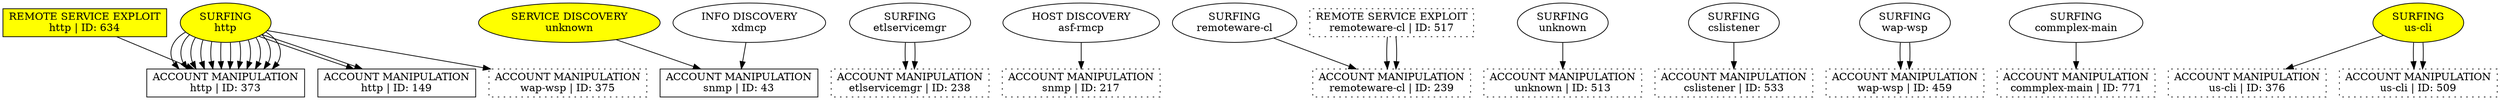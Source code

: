 digraph "" {
	"ACCOUNT MANIPULATION
http | ID: 373"	[shape=box,
		tooltip="\"GPL EXPLOIT /iisadmpwd/aexp2.htr access
ET WEB_SERVER SELECT USER SQL Injection Attempt in URI\""];
	"ACCOUNT MANIPULATION
http | ID: 149"	[shape=box,
		tooltip="\"GPL SNMP public access udp
GPL EXPLOIT /iisadmpwd/aexp2.htr access
ET WEB_SERVER SELECT USER SQL Injection Attempt in URI\""];
	"ACCOUNT MANIPULATION
wap-wsp | ID: 375"	[shape=box,
		style=dotted,
		tooltip="\"GPL EXPLOIT /iisadmpwd/aexp2.htr access
ET WEB_SERVER SELECT USER SQL Injection Attempt in URI\""];
	"ACCOUNT MANIPULATION
snmp | ID: 43"	[shape=box,
		tooltip="\"GPL SNMP public access udp\""];
	"ACCOUNT MANIPULATION
etlservicemgr | ID: 238"	[shape=box,
		style=dotted,
		tooltip="\"GPL EXPLOIT /iisadmpwd/aexp2.htr access
ET WEB_SERVER SELECT USER SQL Injection Attempt in URI\""];
	"ACCOUNT MANIPULATION
snmp | ID: 217"	[shape=box,
		style=dotted,
		tooltip="\"GPL SNMP public access udp\""];
	"ACCOUNT MANIPULATION
remoteware-cl | ID: 239"	[shape=box,
		style=dotted,
		tooltip="\"GPL EXPLOIT /iisadmpwd/aexp2.htr access
ET WEB_SERVER SELECT USER SQL Injection Attempt in URI\""];
	"ACCOUNT MANIPULATION
unknown | ID: 513"	[shape=box,
		style=dotted,
		tooltip="\"GPL EXPLOIT /iisadmpwd/aexp2.htr access
ET WEB_SERVER SELECT USER SQL Injection Attempt in URI\""];
	"ACCOUNT MANIPULATION
cslistener | ID: 533"	[shape=box,
		style=dotted,
		tooltip="\"GPL EXPLOIT /iisadmpwd/aexp2.htr access
ET WEB_SERVER SELECT USER SQL Injection Attempt in URI\""];
	"ACCOUNT MANIPULATION
wap-wsp | ID: 459"	[shape=box,
		style=dotted,
		tooltip="\"GPL EXPLOIT /iisadmpwd/aexp2.htr access
ET WEB_SERVER SELECT USER SQL Injection Attempt in URI\""];
	"ACCOUNT MANIPULATION
commplex-main | ID: 771"	[shape=box,
		style=dotted,
		tooltip="\"GPL EXPLOIT /iisadmpwd/aexp2.htr access
ET WEB_SERVER SELECT USER SQL Injection Attempt in URI\""];
	"ACCOUNT MANIPULATION
us-cli | ID: 376"	[shape=box,
		style=dotted,
		tooltip="\"GPL EXPLOIT /iisadmpwd/aexp2.htr access
ET WEB_SERVER SELECT USER SQL Injection Attempt in URI\""];
	"ACCOUNT MANIPULATION
us-cli | ID: 509"	[shape=box,
		style=dotted,
		tooltip="\"GPL EXPLOIT /iisadmpwd/aexp2.htr access
ET WEB_SERVER SELECT USER SQL Injection Attempt in URI\""];
	"SURFING
http"	[fillcolor=yellow,
		shape=oval,
		style=filled,
		tooltip="\"ET WEB_SERVER WEB-PHP phpinfo access\""];
	"SURFING
http" -> "ACCOUNT MANIPULATION
http | ID: 373"	[key=0,
		data="{'color': 'maroon', 'fontcolor': '\"maroon\"', 'label': '\"start_next: 03/11/18, 14:29:30\ngap: -5sec\nend_prev: 03/11/18, 14:29:36\"'}"];
	"SURFING
http" -> "ACCOUNT MANIPULATION
http | ID: 373"	[key=1,
		data="{'color': 'maroon', 'fontcolor': '\"maroon\"', 'label': '\"start_next: 03/11/18, 19:21:29\ngap: -6sec\nend_prev: 03/11/18, 19:21:35\"'}"];
	"SURFING
http" -> "ACCOUNT MANIPULATION
http | ID: 373"	[key=2,
		data="{'color': 'darkgreen', 'fontcolor': '\"darkgreen\"', 'label': '\"start_next: 03/11/18, 14:42:27\ngap: -8sec\nend_prev: 03/11/18, 14:\
42:36\"'}"];
	"SURFING
http" -> "ACCOUNT MANIPULATION
http | ID: 373"	[key=3,
		data="{'color': 'darkgreen', 'fontcolor': '\"darkgreen\"', 'label': '\"start_next: 03/11/18, 17:38:05\ngap: -33sec\nend_prev: 03/11/18, 17:\
38:39\"'}"];
	"SURFING
http" -> "ACCOUNT MANIPULATION
http | ID: 373"	[key=4,
		data="{'color': 'darkgreen', 'fontcolor': '\"darkgreen\"', 'label': '\"start_next: 03/11/18, 22:31:12\ngap: -19sec\nend_prev: 03/11/18, 22:\
31:31\"'}"];
	"SURFING
http" -> "ACCOUNT MANIPULATION
http | ID: 373"	[key=5,
		data="{'color': 'blue', 'fontcolor': '\"blue\"', 'label': '\"start_next: 03/11/18, 14:31:43\ngap: -223sec\nend_prev: 03/11/18, 14:35:26\"'}"];
	"SURFING
http" -> "ACCOUNT MANIPULATION
http | ID: 373"	[key=6,
		data="{'color': 'blue', 'fontcolor': '\"blue\"', 'label': '\"start_next: 03/11/18, 18:08:21\ngap: -6sec\nend_prev: 03/11/18, 18:08:27\"'}"];
	"SURFING
http" -> "ACCOUNT MANIPULATION
http | ID: 373"	[key=7,
		data="{'color': 'magenta', 'fontcolor': '\"magenta\"', 'label': '\"start_next: 03/11/18, 15:16:54\ngap: -312sec\nend_prev: 03/11/18, 15:22:\
06\"'}"];
	"SURFING
http" -> "ACCOUNT MANIPULATION
http | ID: 373"	[key=8,
		data="{'color': 'magenta', 'fontcolor': '\"magenta\"', 'label': '\"start_next: 03/11/18, 19:58:26\ngap: -6sec\nend_prev: 03/11/18, 19:58:\
32\"'}"];
	"SURFING
http" -> "ACCOUNT MANIPULATION
http | ID: 373"	[key=9,
		data="{'color': 'purple', 'fontcolor': '\"purple\"', 'label': '\"start_next: 03/11/18, 14:56:56\ngap: -262sec\nend_prev: 03/11/18, 15:01:\
18\"'}"];
	"SURFING
http" -> "ACCOUNT MANIPULATION
http | ID: 373"	[key=10,
		data="{'color': 'purple', 'fontcolor': '\"purple\"', 'label': '\"start_next: 03/11/18, 21:22:31\ngap: -33sec\nend_prev: 03/11/18, 21:23:05\"'}"];
	"SURFING
http" -> "ACCOUNT MANIPULATION
http | ID: 373"	[key=11,
		data="{'color': 'purple', 'fontcolor': '\"purple\"', 'label': '\"start_next: 03/11/18, 21:58:13\ngap: -7sec\nend_prev: 03/11/18, 21:58:20\"'}"];
	"SURFING
http" -> "ACCOUNT MANIPULATION
http | ID: 149"	[key=0,
		data="{'color': 'darkgreen', 'fontcolor': '\"darkgreen\"', 'label': '\"start_next: 03/11/18, 17:38:03\ngap: -37sec\nend_prev: 03/11/18, 17:\
38:40\"'}"];
	"SURFING
http" -> "ACCOUNT MANIPULATION
http | ID: 149"	[key=1,
		data="{'color': 'blue', 'fontcolor': '\"blue\"', 'label': '\"start_next: 03/11/18, 20:39:02\ngap: -6sec\nend_prev: 03/11/18, 20:39:08\"'}"];
	"SURFING
http" -> "ACCOUNT MANIPULATION
wap-wsp | ID: 375"	[key=0,
		data="{'color': 'maroon', 'fontcolor': '\"maroon\"', 'label': '\"start_next: 03/11/18, 19:22:05\ngap: -43sec\nend_prev: 03/11/18, 19:22:47\"'}"];
	"SURFING
us-cli"	[fillcolor=yellow,
		shape=oval,
		style=filled,
		tooltip="\"ET WEB_SERVER WEB-PHP phpinfo access\""];
	"SURFING
us-cli" -> "ACCOUNT MANIPULATION
us-cli | ID: 376"	[key=0,
		data="{'color': 'maroon', 'fontcolor': '\"maroon\"', 'label': '\"start_next: 03/11/18, 17:45:57\ngap: -71sec\nend_prev: 03/11/18, 17:47:08\"'}"];
	"SURFING
us-cli" -> "ACCOUNT MANIPULATION
us-cli | ID: 509"	[key=0,
		data="{'color': 'darkgreen', 'fontcolor': '\"darkgreen\"', 'label': '\"start_next: 03/11/18, 14:57:29\ngap: -15sec\nend_prev: 03/11/18, 14:\
57:44\"'}"];
	"SURFING
us-cli" -> "ACCOUNT MANIPULATION
us-cli | ID: 509"	[key=1,
		data="{'color': 'purple', 'fontcolor': '\"purple\"', 'label': '\"start_next: 03/11/18, 15:33:10\ngap: -7sec\nend_prev: 03/11/18, 15:33:17\"'}"];
	"SURFING
etlservicemgr"	[shape=oval,
		tooltip="\"ET WEB_SERVER WEB-PHP phpinfo access\""];
	"SURFING
etlservicemgr" -> "ACCOUNT MANIPULATION
etlservicemgr | ID: 238"	[key=0,
		data="{'color': 'darkgreen', 'fontcolor': '\"darkgreen\"', 'label': '\"start_next: 03/11/18, 15:05:30\ngap: -10sec\nend_prev: 03/11/18, 15:\
05:40\"'}"];
	"SURFING
etlservicemgr" -> "ACCOUNT MANIPULATION
etlservicemgr | ID: 238"	[key=1,
		data="{'color': 'darkgreen', 'fontcolor': '\"darkgreen\"', 'label': '\"start_next: 03/11/18, 18:00:26\ngap: -19sec\nend_prev: 03/11/18, 18:\
00:46\"'}"];
	"SURFING
remoteware-cl"	[shape=oval,
		tooltip="\"ET WEB_SERVER WEB-PHP phpinfo access\""];
	"SURFING
remoteware-cl" -> "ACCOUNT MANIPULATION
remoteware-cl | ID: 239"	[key=0,
		data="{'color': 'darkgreen', 'fontcolor': '\"darkgreen\"', 'label': '\"start_next: 03/11/18, 15:07:28\ngap: -453sec\nend_prev: 03/11/18, \
15:15:00\"'}"];
	"REMOTE SERVICE EXPLOIT
remoteware-cl | ID: 517"	[shape=box,
		style=dotted,
		tooltip="\"ET WEB_SERVER Script tag in URI Possible Cross Site Scripting Attempt\""];
	"REMOTE SERVICE EXPLOIT
remoteware-cl | ID: 517" -> "ACCOUNT MANIPULATION
remoteware-cl | ID: 239"	[key=0,
		data="{'color': 'darkgreen', 'fontcolor': '\"darkgreen\"', 'label': '\"start_next: 03/11/18, 18:09:02\ngap: -435sec\nend_prev: 03/11/18, \
18:16:17\"'}"];
	"REMOTE SERVICE EXPLOIT
remoteware-cl | ID: 517" -> "ACCOUNT MANIPULATION
remoteware-cl | ID: 239"	[key=1,
		data="{'color': 'magenta', 'fontcolor': '\"magenta\"', 'label': '\"start_next: 03/11/18, 15:49:54\ngap: -428sec\nend_prev: 03/11/18, 15:57:\
02\"'}"];
	"SURFING
unknown"	[shape=oval,
		tooltip="\"ET WEB_SERVER WEB-PHP phpinfo access\""];
	"SURFING
unknown" -> "ACCOUNT MANIPULATION
unknown | ID: 513"	[key=0,
		data="{'color': 'darkgreen', 'fontcolor': '\"darkgreen\"', 'label': '\"start_next: 03/11/18, 15:06:08\ngap: -32sec\nend_prev: 03/11/18, 15:\
06:40\"'}"];
	"SURFING
cslistener"	[shape=oval,
		tooltip="\"ET WEB_SERVER WEB-PHP phpinfo access\""];
	"SURFING
cslistener" -> "ACCOUNT MANIPULATION
cslistener | ID: 533"	[key=0,
		data="{'color': 'purple', 'fontcolor': '\"purple\"', 'label': '\"start_next: 03/11/18, 15:17:42\ngap: -9sec\nend_prev: 03/11/18, 15:17:51\"'}"];
	"SURFING
wap-wsp"	[shape=oval,
		tooltip="\"ET WEB_SERVER WEB-PHP phpinfo access\""];
	"SURFING
wap-wsp" -> "ACCOUNT MANIPULATION
wap-wsp | ID: 459"	[key=0,
		data="{'color': 'darkgreen', 'fontcolor': '\"darkgreen\"', 'label': '\"start_next: 03/11/18, 15:05:29\ngap: -3sec\nend_prev: 03/11/18, 15:\
05:32\"'}"];
	"SURFING
wap-wsp" -> "ACCOUNT MANIPULATION
wap-wsp | ID: 459"	[key=1,
		data="{'color': 'darkgreen', 'fontcolor': '\"darkgreen\"', 'label': '\"start_next: 03/11/18, 18:07:16\ngap: -3sec\nend_prev: 03/11/18, 18:\
07:19\"'}"];
	"REMOTE SERVICE EXPLOIT
http | ID: 634"	[fillcolor=yellow,
		shape=box,
		style=filled,
		tooltip="\"ET WEB_SERVER Script tag in URI Possible Cross Site Scripting Attempt\""];
	"REMOTE SERVICE EXPLOIT
http | ID: 634" -> "ACCOUNT MANIPULATION
http | ID: 373"	[key=0,
		data="{'color': 'magenta', 'fontcolor': '\"magenta\"', 'label': '\"start_next: 03/11/18, 22:55:13\ngap: -6sec\nend_prev: 03/11/18, 22:55:\
18\"'}"];
	"SURFING
commplex-main"	[shape=oval,
		tooltip="\"ET WEB_SERVER WEB-PHP phpinfo access\""];
	"SURFING
commplex-main" -> "ACCOUNT MANIPULATION
commplex-main | ID: 771"	[key=0,
		data="{'color': 'blue', 'fontcolor': '\"blue\"', 'label': '\"start_next: 03/11/18, 17:50:25\ngap: -39sec\nend_prev: 03/11/18, 17:51:05\"'}"];
	"HOST DISCOVERY
asf-rmcp"	[shape=oval,
		tooltip="\"ETPRO SCAN IPMI Get Authentication Request (null seq number - null sessionID)\""];
	"HOST DISCOVERY
asf-rmcp" -> "ACCOUNT MANIPULATION
snmp | ID: 217"	[key=0,
		data="{'color': 'maroon', 'fontcolor': '\"maroon\"', 'label': '\"start_next: 03/11/18, 20:57:35\ngap: 0sec\nend_prev: 03/11/18, 20:57:35\"'}"];
	"SERVICE DISCOVERY
unknown"	[fillcolor=yellow,
		shape=oval,
		style=filled,
		tooltip="\"ET SCAN Potential VNC Scan 5800-5820
ET SCAN Potential SSH Scan
GPL ICMP_INFO PING *NIX
ET SCAN Potential VNC Scan 5900-5920
ET \
SCAN NMAP OS Detection Probe\""];
	"SERVICE DISCOVERY
unknown" -> "ACCOUNT MANIPULATION
snmp | ID: 43"	[key=0,
		data="{'color': 'blue', 'fontcolor': '\"blue\"', 'label': '\"start_next: 03/11/18, 18:32:09\ngap: 13588sec\nend_prev: 03/11/18, 14:45:40\"'}"];
	"INFO DISCOVERY
xdmcp"	[shape=oval,
		tooltip="\"GPL RPC xdmcp info query\""];
	"INFO DISCOVERY
xdmcp" -> "ACCOUNT MANIPULATION
snmp | ID: 43"	[key=0,
		data="{'color': 'maroon', 'fontcolor': '\"maroon\"', 'label': '\"start_next: 03/11/18, 20:57:35\ngap: -186sec\nend_prev: 03/11/18, 21:00:\
40\"'}"];
}
